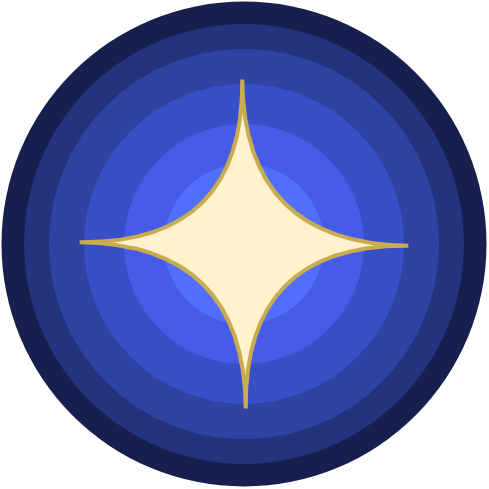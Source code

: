 <mxfile version="14.2.6" type="device"><diagram id="XH89T6Xm5MHnrH90-fYO" name="Page-1"><mxGraphModel dx="1422" dy="800" grid="1" gridSize="10" guides="1" tooltips="1" connect="1" arrows="1" fold="1" page="1" pageScale="1" pageWidth="827" pageHeight="1169" math="0" shadow="0"><root><mxCell id="0"/><mxCell id="1" parent="0"/><mxCell id="HkhIFzkLPedT5ky4OPXI-71" value="" style="ellipse;whiteSpace=wrap;html=1;aspect=fixed;strokeWidth=5;strokeColor=none;fillColor=#161F4D;" vertex="1" parent="1"><mxGeometry x="298.75" y="198.75" width="242.5" height="242.5" as="geometry"/></mxCell><mxCell id="HkhIFzkLPedT5ky4OPXI-70" value="" style="ellipse;whiteSpace=wrap;html=1;aspect=fixed;strokeWidth=5;strokeColor=none;fillColor=#24337D;" vertex="1" parent="1"><mxGeometry x="310" y="210" width="220" height="220" as="geometry"/></mxCell><mxCell id="HkhIFzkLPedT5ky4OPXI-69" value="" style="ellipse;whiteSpace=wrap;html=1;aspect=fixed;strokeWidth=5;strokeColor=none;fillColor=#2F43A3;" vertex="1" parent="1"><mxGeometry x="322.5" y="222.5" width="195" height="195" as="geometry"/></mxCell><mxCell id="HkhIFzkLPedT5ky4OPXI-68" value="" style="ellipse;whiteSpace=wrap;html=1;aspect=fixed;strokeWidth=5;strokeColor=none;fillColor=#3850C7;" vertex="1" parent="1"><mxGeometry x="340" y="240" width="160" height="160" as="geometry"/></mxCell><mxCell id="HkhIFzkLPedT5ky4OPXI-67" value="" style="ellipse;whiteSpace=wrap;html=1;aspect=fixed;strokeWidth=5;strokeColor=none;fillColor=#475CE6;" vertex="1" parent="1"><mxGeometry x="360" y="260" width="120" height="120" as="geometry"/></mxCell><mxCell id="HkhIFzkLPedT5ky4OPXI-66" value="" style="ellipse;whiteSpace=wrap;html=1;aspect=fixed;strokeWidth=5;strokeColor=none;fillColor=#526EFF;" vertex="1" parent="1"><mxGeometry x="380" y="280" width="80" height="80" as="geometry"/></mxCell><mxCell id="HkhIFzkLPedT5ky4OPXI-72" value="" style="shape=switch;whiteSpace=wrap;html=1;strokeWidth=2;rotation=45;strokeColor=#C9AB51;fillColor=#FFF2CC;" vertex="1" parent="1"><mxGeometry x="361.25" y="262.5" width="117.5" height="115" as="geometry"/></mxCell></root></mxGraphModel></diagram></mxfile>